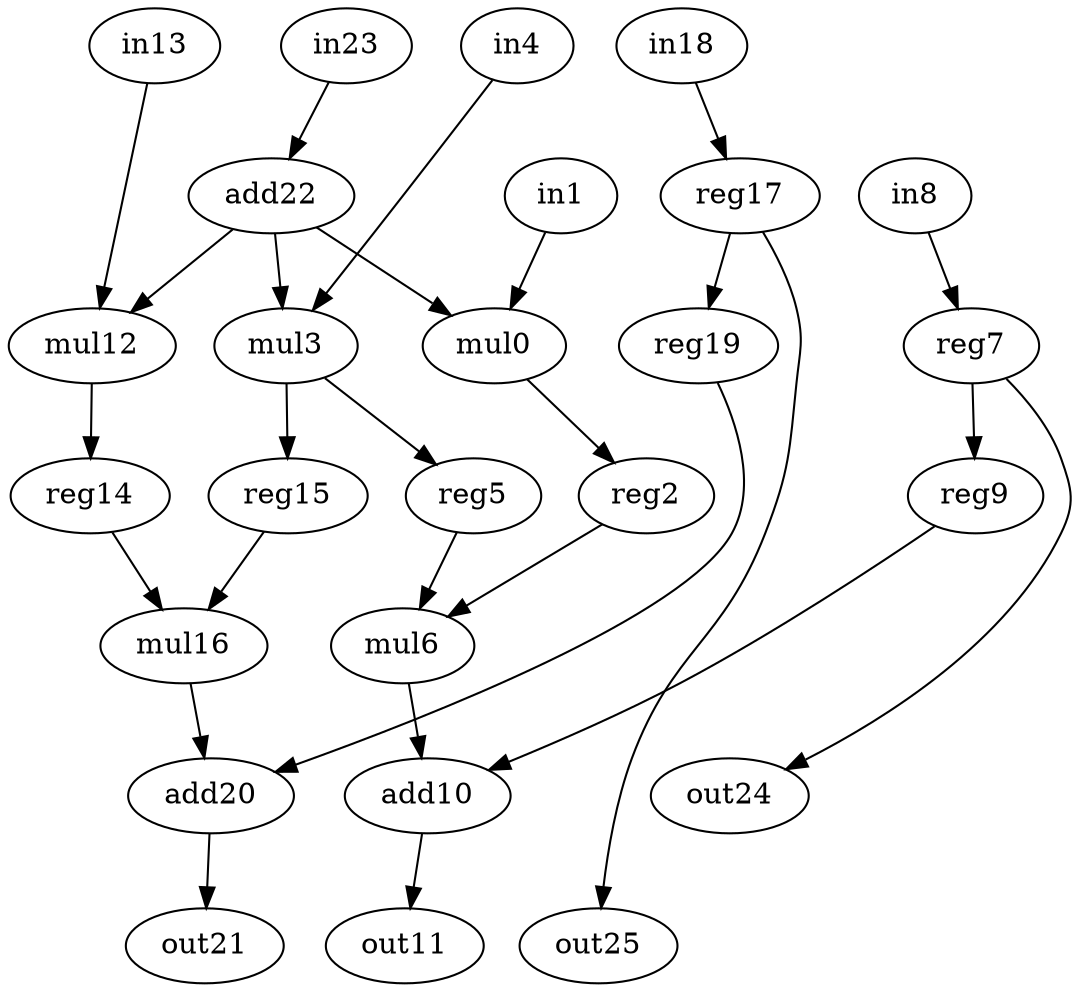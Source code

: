 digraph g {
0 [label = mul0;op = mul;]
1 [label = in1;op = in;]
2 [label = add10;op = add;]
3 [label = out11;op = out;]
4 [label = mul12;op = mul;]
5 [label = in13;op = in;]
6 [label = reg14;op = reg;]
7 [label = reg15;op = reg;]
8 [label = mul16;op = mul;]
9 [label = reg17;op = reg;]
10 [label = in18;op = in;]
11 [label = reg19;op = reg;]
12 [label = reg2;op = reg;]
13 [label = add20;op = add;]
14 [label = out21;op = out;]
15 [label = add22;op = addi;value = 2;]
16 [label = in23;op = in;]
17 [label = out24;op = out;]
18 [label = out25;op = out;]
19 [label = mul3;op = mul;]
20 [label = in4;op = in;]
21 [label = reg5;op = reg;]
22 [label = mul6;op = mul;]
23 [label = reg7;op = reg;]
24 [label = in8;op = in;]
25 [label = reg9;op = reg;]
0 -> 12 [port=0; weight=0;]
1 -> 0 [port=0; weight=0;]
2 -> 3 [port=0; weight=0;]
4 -> 6 [port=0; weight=0;]
5 -> 4 [port=0; weight=0;]
6 -> 8 [port=0; weight=0;]
7 -> 8 [port=1; weight=0;]
8 -> 13 [port=0; weight=0;]
9 -> 11 [port=0; weight=0;]
9 -> 18 [port=0; weight=0;]
10 -> 9 [port=0; weight=0;]
11 -> 13 [port=1; weight=0;]
12 -> 22 [port=0; weight=0;]
13 -> 14 [port=0; weight=0;]
15 -> 0 [port=1; weight=0;]
15 -> 19 [port=0; weight=0;]
15 -> 4 [port=1; weight=0;]
16 -> 15 [port=0; weight=0;]
19 -> 21 [port=0; weight=0;]
19 -> 7 [port=0; weight=0;]
20 -> 19 [port=1; weight=0;]
21 -> 22 [port=1; weight=0;]
22 -> 2 [port=0; weight=0;]
23 -> 25 [port=0; weight=0;]
23 -> 17 [port=0; weight=0;]
24 -> 23 [port=0; weight=0;]
25 -> 2 [port=1; weight=0;]
}
